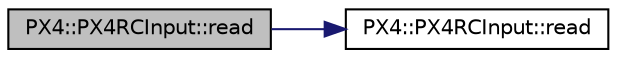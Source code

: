 digraph "PX4::PX4RCInput::read"
{
 // INTERACTIVE_SVG=YES
  edge [fontname="Helvetica",fontsize="10",labelfontname="Helvetica",labelfontsize="10"];
  node [fontname="Helvetica",fontsize="10",shape=record];
  rankdir="LR";
  Node1 [label="PX4::PX4RCInput::read",height=0.2,width=0.4,color="black", fillcolor="grey75", style="filled", fontcolor="black"];
  Node1 -> Node2 [color="midnightblue",fontsize="10",style="solid",fontname="Helvetica"];
  Node2 [label="PX4::PX4RCInput::read",height=0.2,width=0.4,color="black", fillcolor="white", style="filled",URL="$classPX4_1_1PX4RCInput.html#a1f457c2b21345403230284f3ae4602eb"];
}
